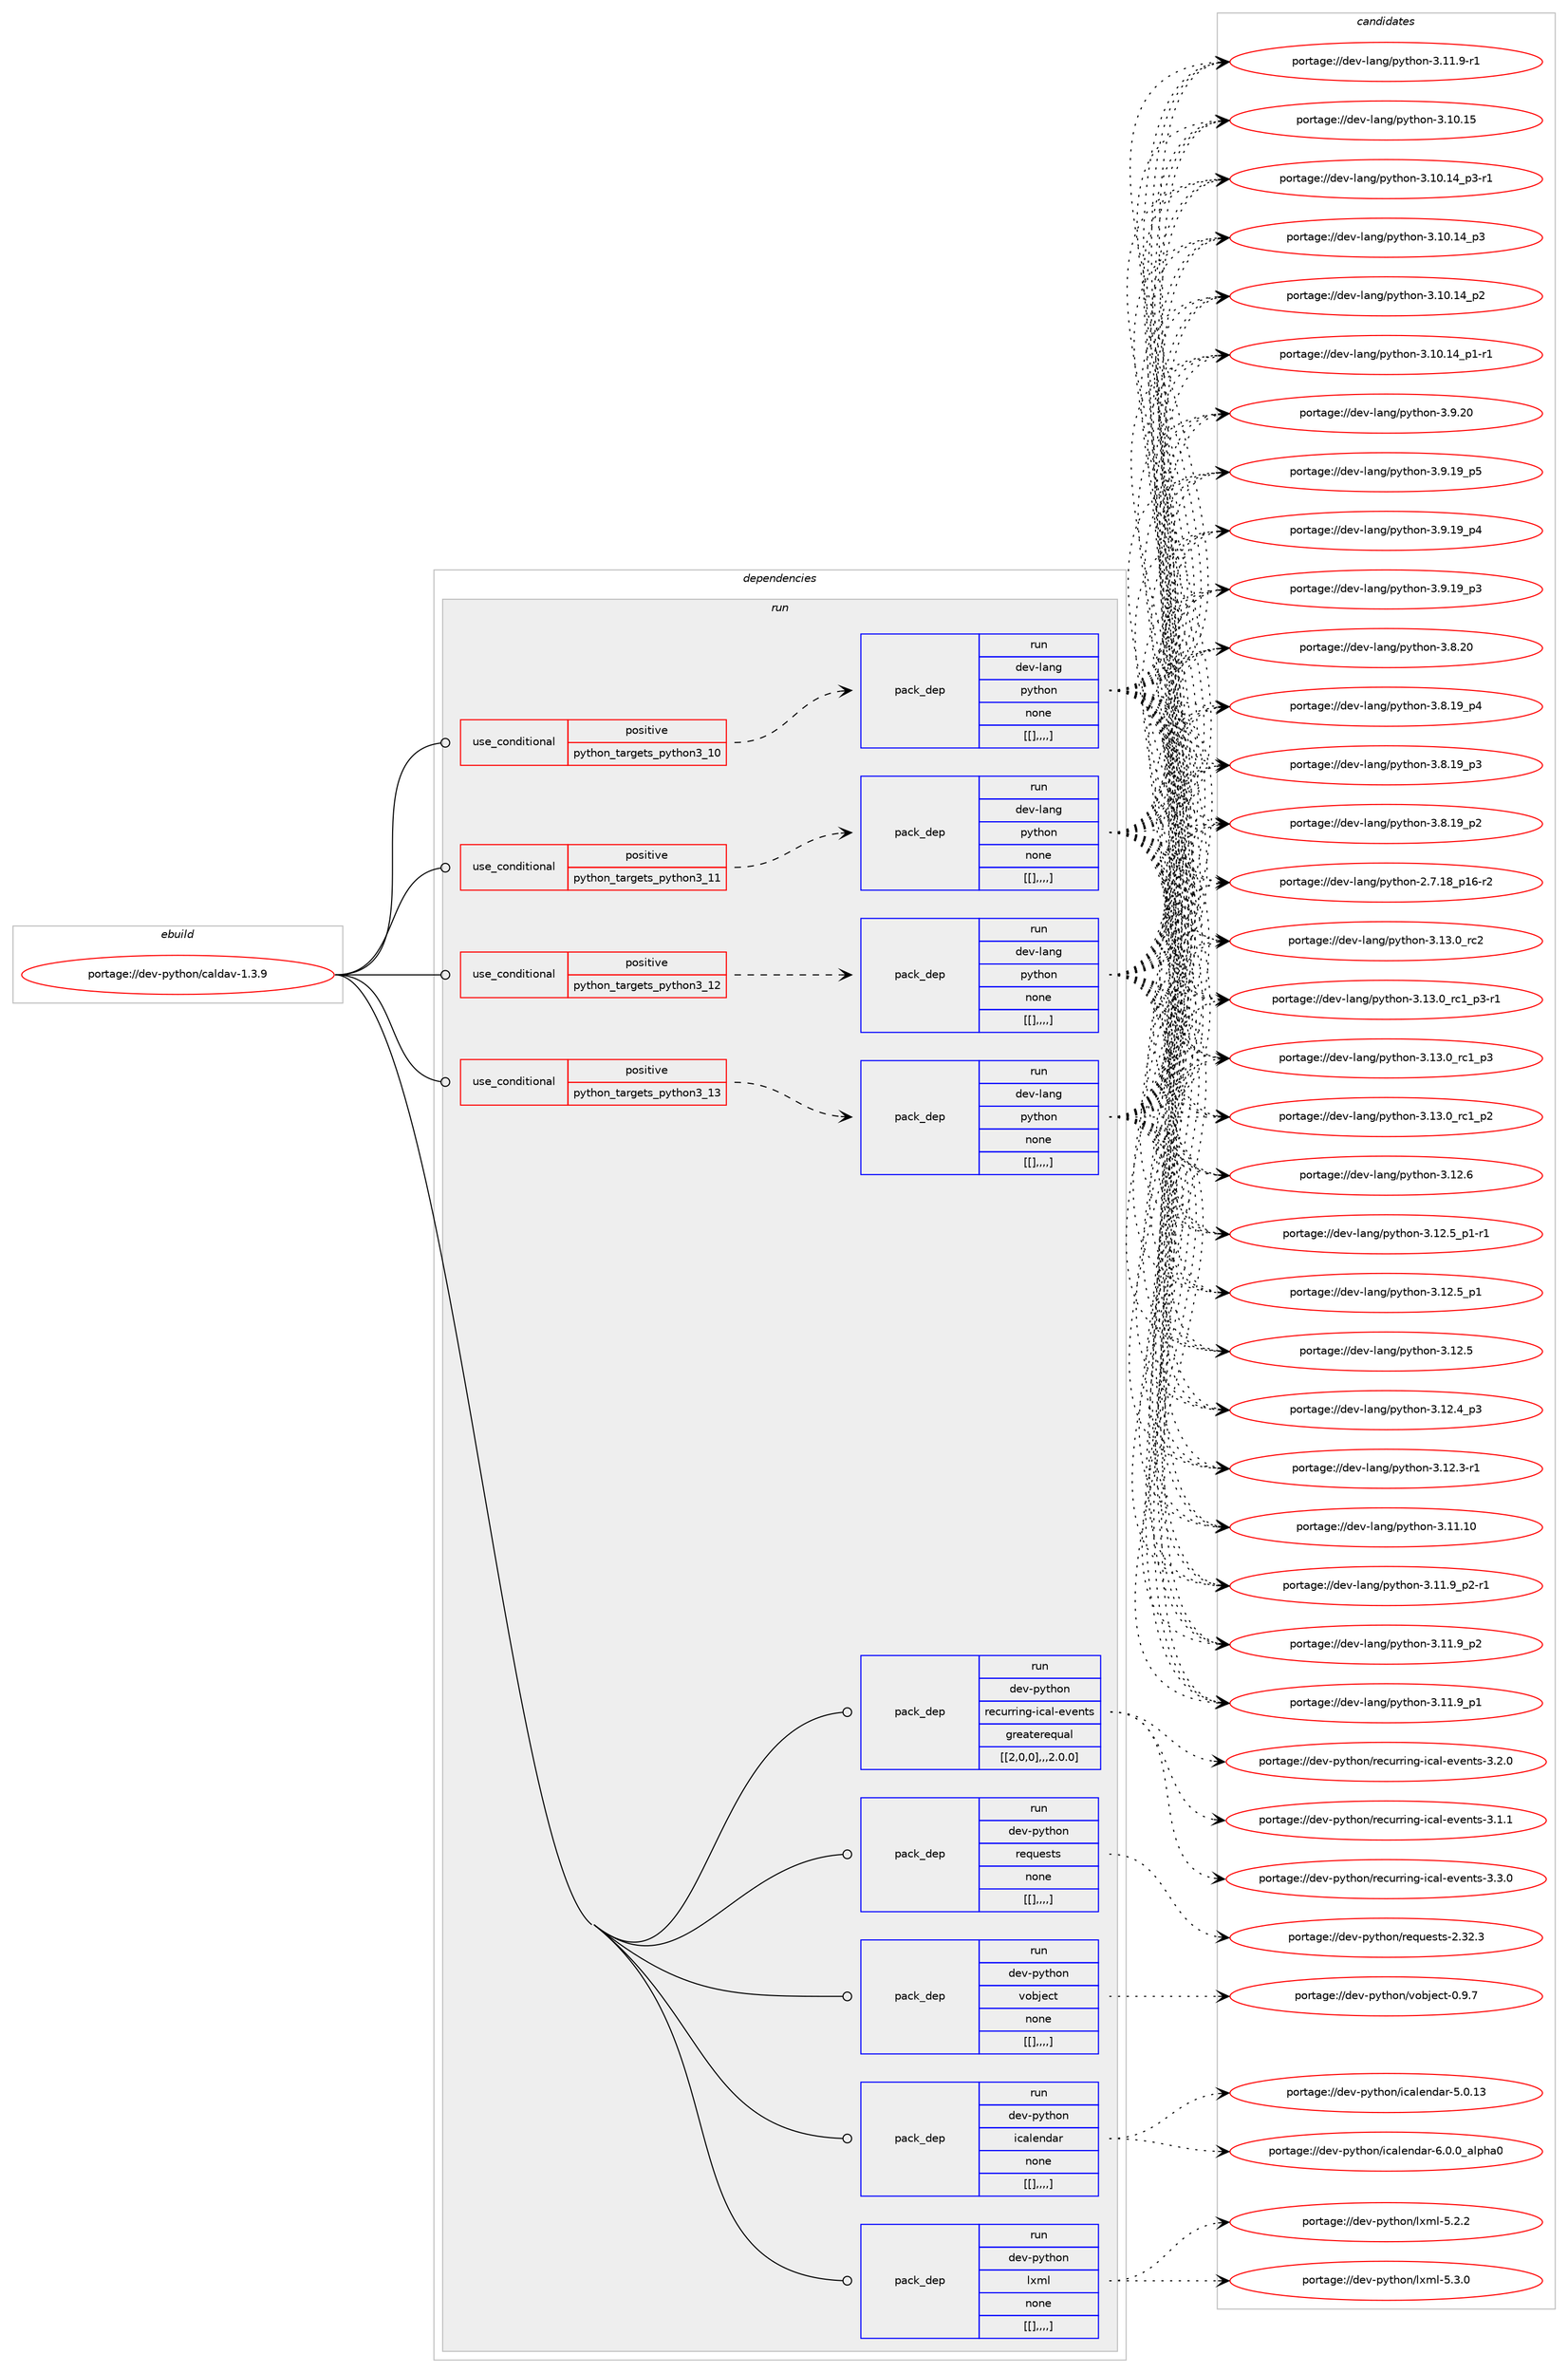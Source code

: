 digraph prolog {

# *************
# Graph options
# *************

newrank=true;
concentrate=true;
compound=true;
graph [rankdir=LR,fontname=Helvetica,fontsize=10,ranksep=1.5];#, ranksep=2.5, nodesep=0.2];
edge  [arrowhead=vee];
node  [fontname=Helvetica,fontsize=10];

# **********
# The ebuild
# **********

subgraph cluster_leftcol {
color=gray;
label=<<i>ebuild</i>>;
id [label="portage://dev-python/caldav-1.3.9", color=red, width=4, href="../dev-python/caldav-1.3.9.svg"];
}

# ****************
# The dependencies
# ****************

subgraph cluster_midcol {
color=gray;
label=<<i>dependencies</i>>;
subgraph cluster_compile {
fillcolor="#eeeeee";
style=filled;
label=<<i>compile</i>>;
}
subgraph cluster_compileandrun {
fillcolor="#eeeeee";
style=filled;
label=<<i>compile and run</i>>;
}
subgraph cluster_run {
fillcolor="#eeeeee";
style=filled;
label=<<i>run</i>>;
subgraph cond32102 {
dependency144254 [label=<<TABLE BORDER="0" CELLBORDER="1" CELLSPACING="0" CELLPADDING="4"><TR><TD ROWSPAN="3" CELLPADDING="10">use_conditional</TD></TR><TR><TD>positive</TD></TR><TR><TD>python_targets_python3_10</TD></TR></TABLE>>, shape=none, color=red];
subgraph pack110936 {
dependency144255 [label=<<TABLE BORDER="0" CELLBORDER="1" CELLSPACING="0" CELLPADDING="4" WIDTH="220"><TR><TD ROWSPAN="6" CELLPADDING="30">pack_dep</TD></TR><TR><TD WIDTH="110">run</TD></TR><TR><TD>dev-lang</TD></TR><TR><TD>python</TD></TR><TR><TD>none</TD></TR><TR><TD>[[],,,,]</TD></TR></TABLE>>, shape=none, color=blue];
}
dependency144254:e -> dependency144255:w [weight=20,style="dashed",arrowhead="vee"];
}
id:e -> dependency144254:w [weight=20,style="solid",arrowhead="odot"];
subgraph cond32103 {
dependency144256 [label=<<TABLE BORDER="0" CELLBORDER="1" CELLSPACING="0" CELLPADDING="4"><TR><TD ROWSPAN="3" CELLPADDING="10">use_conditional</TD></TR><TR><TD>positive</TD></TR><TR><TD>python_targets_python3_11</TD></TR></TABLE>>, shape=none, color=red];
subgraph pack110937 {
dependency144257 [label=<<TABLE BORDER="0" CELLBORDER="1" CELLSPACING="0" CELLPADDING="4" WIDTH="220"><TR><TD ROWSPAN="6" CELLPADDING="30">pack_dep</TD></TR><TR><TD WIDTH="110">run</TD></TR><TR><TD>dev-lang</TD></TR><TR><TD>python</TD></TR><TR><TD>none</TD></TR><TR><TD>[[],,,,]</TD></TR></TABLE>>, shape=none, color=blue];
}
dependency144256:e -> dependency144257:w [weight=20,style="dashed",arrowhead="vee"];
}
id:e -> dependency144256:w [weight=20,style="solid",arrowhead="odot"];
subgraph cond32104 {
dependency144258 [label=<<TABLE BORDER="0" CELLBORDER="1" CELLSPACING="0" CELLPADDING="4"><TR><TD ROWSPAN="3" CELLPADDING="10">use_conditional</TD></TR><TR><TD>positive</TD></TR><TR><TD>python_targets_python3_12</TD></TR></TABLE>>, shape=none, color=red];
subgraph pack110938 {
dependency144259 [label=<<TABLE BORDER="0" CELLBORDER="1" CELLSPACING="0" CELLPADDING="4" WIDTH="220"><TR><TD ROWSPAN="6" CELLPADDING="30">pack_dep</TD></TR><TR><TD WIDTH="110">run</TD></TR><TR><TD>dev-lang</TD></TR><TR><TD>python</TD></TR><TR><TD>none</TD></TR><TR><TD>[[],,,,]</TD></TR></TABLE>>, shape=none, color=blue];
}
dependency144258:e -> dependency144259:w [weight=20,style="dashed",arrowhead="vee"];
}
id:e -> dependency144258:w [weight=20,style="solid",arrowhead="odot"];
subgraph cond32105 {
dependency144260 [label=<<TABLE BORDER="0" CELLBORDER="1" CELLSPACING="0" CELLPADDING="4"><TR><TD ROWSPAN="3" CELLPADDING="10">use_conditional</TD></TR><TR><TD>positive</TD></TR><TR><TD>python_targets_python3_13</TD></TR></TABLE>>, shape=none, color=red];
subgraph pack110939 {
dependency144261 [label=<<TABLE BORDER="0" CELLBORDER="1" CELLSPACING="0" CELLPADDING="4" WIDTH="220"><TR><TD ROWSPAN="6" CELLPADDING="30">pack_dep</TD></TR><TR><TD WIDTH="110">run</TD></TR><TR><TD>dev-lang</TD></TR><TR><TD>python</TD></TR><TR><TD>none</TD></TR><TR><TD>[[],,,,]</TD></TR></TABLE>>, shape=none, color=blue];
}
dependency144260:e -> dependency144261:w [weight=20,style="dashed",arrowhead="vee"];
}
id:e -> dependency144260:w [weight=20,style="solid",arrowhead="odot"];
subgraph pack110940 {
dependency144262 [label=<<TABLE BORDER="0" CELLBORDER="1" CELLSPACING="0" CELLPADDING="4" WIDTH="220"><TR><TD ROWSPAN="6" CELLPADDING="30">pack_dep</TD></TR><TR><TD WIDTH="110">run</TD></TR><TR><TD>dev-python</TD></TR><TR><TD>icalendar</TD></TR><TR><TD>none</TD></TR><TR><TD>[[],,,,]</TD></TR></TABLE>>, shape=none, color=blue];
}
id:e -> dependency144262:w [weight=20,style="solid",arrowhead="odot"];
subgraph pack110941 {
dependency144263 [label=<<TABLE BORDER="0" CELLBORDER="1" CELLSPACING="0" CELLPADDING="4" WIDTH="220"><TR><TD ROWSPAN="6" CELLPADDING="30">pack_dep</TD></TR><TR><TD WIDTH="110">run</TD></TR><TR><TD>dev-python</TD></TR><TR><TD>lxml</TD></TR><TR><TD>none</TD></TR><TR><TD>[[],,,,]</TD></TR></TABLE>>, shape=none, color=blue];
}
id:e -> dependency144263:w [weight=20,style="solid",arrowhead="odot"];
subgraph pack110942 {
dependency144264 [label=<<TABLE BORDER="0" CELLBORDER="1" CELLSPACING="0" CELLPADDING="4" WIDTH="220"><TR><TD ROWSPAN="6" CELLPADDING="30">pack_dep</TD></TR><TR><TD WIDTH="110">run</TD></TR><TR><TD>dev-python</TD></TR><TR><TD>recurring-ical-events</TD></TR><TR><TD>greaterequal</TD></TR><TR><TD>[[2,0,0],,,2.0.0]</TD></TR></TABLE>>, shape=none, color=blue];
}
id:e -> dependency144264:w [weight=20,style="solid",arrowhead="odot"];
subgraph pack110943 {
dependency144265 [label=<<TABLE BORDER="0" CELLBORDER="1" CELLSPACING="0" CELLPADDING="4" WIDTH="220"><TR><TD ROWSPAN="6" CELLPADDING="30">pack_dep</TD></TR><TR><TD WIDTH="110">run</TD></TR><TR><TD>dev-python</TD></TR><TR><TD>requests</TD></TR><TR><TD>none</TD></TR><TR><TD>[[],,,,]</TD></TR></TABLE>>, shape=none, color=blue];
}
id:e -> dependency144265:w [weight=20,style="solid",arrowhead="odot"];
subgraph pack110944 {
dependency144266 [label=<<TABLE BORDER="0" CELLBORDER="1" CELLSPACING="0" CELLPADDING="4" WIDTH="220"><TR><TD ROWSPAN="6" CELLPADDING="30">pack_dep</TD></TR><TR><TD WIDTH="110">run</TD></TR><TR><TD>dev-python</TD></TR><TR><TD>vobject</TD></TR><TR><TD>none</TD></TR><TR><TD>[[],,,,]</TD></TR></TABLE>>, shape=none, color=blue];
}
id:e -> dependency144266:w [weight=20,style="solid",arrowhead="odot"];
}
}

# **************
# The candidates
# **************

subgraph cluster_choices {
rank=same;
color=gray;
label=<<i>candidates</i>>;

subgraph choice110936 {
color=black;
nodesep=1;
choice10010111845108971101034711212111610411111045514649514648951149950 [label="portage://dev-lang/python-3.13.0_rc2", color=red, width=4,href="../dev-lang/python-3.13.0_rc2.svg"];
choice1001011184510897110103471121211161041111104551464951464895114994995112514511449 [label="portage://dev-lang/python-3.13.0_rc1_p3-r1", color=red, width=4,href="../dev-lang/python-3.13.0_rc1_p3-r1.svg"];
choice100101118451089711010347112121116104111110455146495146489511499499511251 [label="portage://dev-lang/python-3.13.0_rc1_p3", color=red, width=4,href="../dev-lang/python-3.13.0_rc1_p3.svg"];
choice100101118451089711010347112121116104111110455146495146489511499499511250 [label="portage://dev-lang/python-3.13.0_rc1_p2", color=red, width=4,href="../dev-lang/python-3.13.0_rc1_p2.svg"];
choice10010111845108971101034711212111610411111045514649504654 [label="portage://dev-lang/python-3.12.6", color=red, width=4,href="../dev-lang/python-3.12.6.svg"];
choice1001011184510897110103471121211161041111104551464950465395112494511449 [label="portage://dev-lang/python-3.12.5_p1-r1", color=red, width=4,href="../dev-lang/python-3.12.5_p1-r1.svg"];
choice100101118451089711010347112121116104111110455146495046539511249 [label="portage://dev-lang/python-3.12.5_p1", color=red, width=4,href="../dev-lang/python-3.12.5_p1.svg"];
choice10010111845108971101034711212111610411111045514649504653 [label="portage://dev-lang/python-3.12.5", color=red, width=4,href="../dev-lang/python-3.12.5.svg"];
choice100101118451089711010347112121116104111110455146495046529511251 [label="portage://dev-lang/python-3.12.4_p3", color=red, width=4,href="../dev-lang/python-3.12.4_p3.svg"];
choice100101118451089711010347112121116104111110455146495046514511449 [label="portage://dev-lang/python-3.12.3-r1", color=red, width=4,href="../dev-lang/python-3.12.3-r1.svg"];
choice1001011184510897110103471121211161041111104551464949464948 [label="portage://dev-lang/python-3.11.10", color=red, width=4,href="../dev-lang/python-3.11.10.svg"];
choice1001011184510897110103471121211161041111104551464949465795112504511449 [label="portage://dev-lang/python-3.11.9_p2-r1", color=red, width=4,href="../dev-lang/python-3.11.9_p2-r1.svg"];
choice100101118451089711010347112121116104111110455146494946579511250 [label="portage://dev-lang/python-3.11.9_p2", color=red, width=4,href="../dev-lang/python-3.11.9_p2.svg"];
choice100101118451089711010347112121116104111110455146494946579511249 [label="portage://dev-lang/python-3.11.9_p1", color=red, width=4,href="../dev-lang/python-3.11.9_p1.svg"];
choice100101118451089711010347112121116104111110455146494946574511449 [label="portage://dev-lang/python-3.11.9-r1", color=red, width=4,href="../dev-lang/python-3.11.9-r1.svg"];
choice1001011184510897110103471121211161041111104551464948464953 [label="portage://dev-lang/python-3.10.15", color=red, width=4,href="../dev-lang/python-3.10.15.svg"];
choice100101118451089711010347112121116104111110455146494846495295112514511449 [label="portage://dev-lang/python-3.10.14_p3-r1", color=red, width=4,href="../dev-lang/python-3.10.14_p3-r1.svg"];
choice10010111845108971101034711212111610411111045514649484649529511251 [label="portage://dev-lang/python-3.10.14_p3", color=red, width=4,href="../dev-lang/python-3.10.14_p3.svg"];
choice10010111845108971101034711212111610411111045514649484649529511250 [label="portage://dev-lang/python-3.10.14_p2", color=red, width=4,href="../dev-lang/python-3.10.14_p2.svg"];
choice100101118451089711010347112121116104111110455146494846495295112494511449 [label="portage://dev-lang/python-3.10.14_p1-r1", color=red, width=4,href="../dev-lang/python-3.10.14_p1-r1.svg"];
choice10010111845108971101034711212111610411111045514657465048 [label="portage://dev-lang/python-3.9.20", color=red, width=4,href="../dev-lang/python-3.9.20.svg"];
choice100101118451089711010347112121116104111110455146574649579511253 [label="portage://dev-lang/python-3.9.19_p5", color=red, width=4,href="../dev-lang/python-3.9.19_p5.svg"];
choice100101118451089711010347112121116104111110455146574649579511252 [label="portage://dev-lang/python-3.9.19_p4", color=red, width=4,href="../dev-lang/python-3.9.19_p4.svg"];
choice100101118451089711010347112121116104111110455146574649579511251 [label="portage://dev-lang/python-3.9.19_p3", color=red, width=4,href="../dev-lang/python-3.9.19_p3.svg"];
choice10010111845108971101034711212111610411111045514656465048 [label="portage://dev-lang/python-3.8.20", color=red, width=4,href="../dev-lang/python-3.8.20.svg"];
choice100101118451089711010347112121116104111110455146564649579511252 [label="portage://dev-lang/python-3.8.19_p4", color=red, width=4,href="../dev-lang/python-3.8.19_p4.svg"];
choice100101118451089711010347112121116104111110455146564649579511251 [label="portage://dev-lang/python-3.8.19_p3", color=red, width=4,href="../dev-lang/python-3.8.19_p3.svg"];
choice100101118451089711010347112121116104111110455146564649579511250 [label="portage://dev-lang/python-3.8.19_p2", color=red, width=4,href="../dev-lang/python-3.8.19_p2.svg"];
choice100101118451089711010347112121116104111110455046554649569511249544511450 [label="portage://dev-lang/python-2.7.18_p16-r2", color=red, width=4,href="../dev-lang/python-2.7.18_p16-r2.svg"];
dependency144255:e -> choice10010111845108971101034711212111610411111045514649514648951149950:w [style=dotted,weight="100"];
dependency144255:e -> choice1001011184510897110103471121211161041111104551464951464895114994995112514511449:w [style=dotted,weight="100"];
dependency144255:e -> choice100101118451089711010347112121116104111110455146495146489511499499511251:w [style=dotted,weight="100"];
dependency144255:e -> choice100101118451089711010347112121116104111110455146495146489511499499511250:w [style=dotted,weight="100"];
dependency144255:e -> choice10010111845108971101034711212111610411111045514649504654:w [style=dotted,weight="100"];
dependency144255:e -> choice1001011184510897110103471121211161041111104551464950465395112494511449:w [style=dotted,weight="100"];
dependency144255:e -> choice100101118451089711010347112121116104111110455146495046539511249:w [style=dotted,weight="100"];
dependency144255:e -> choice10010111845108971101034711212111610411111045514649504653:w [style=dotted,weight="100"];
dependency144255:e -> choice100101118451089711010347112121116104111110455146495046529511251:w [style=dotted,weight="100"];
dependency144255:e -> choice100101118451089711010347112121116104111110455146495046514511449:w [style=dotted,weight="100"];
dependency144255:e -> choice1001011184510897110103471121211161041111104551464949464948:w [style=dotted,weight="100"];
dependency144255:e -> choice1001011184510897110103471121211161041111104551464949465795112504511449:w [style=dotted,weight="100"];
dependency144255:e -> choice100101118451089711010347112121116104111110455146494946579511250:w [style=dotted,weight="100"];
dependency144255:e -> choice100101118451089711010347112121116104111110455146494946579511249:w [style=dotted,weight="100"];
dependency144255:e -> choice100101118451089711010347112121116104111110455146494946574511449:w [style=dotted,weight="100"];
dependency144255:e -> choice1001011184510897110103471121211161041111104551464948464953:w [style=dotted,weight="100"];
dependency144255:e -> choice100101118451089711010347112121116104111110455146494846495295112514511449:w [style=dotted,weight="100"];
dependency144255:e -> choice10010111845108971101034711212111610411111045514649484649529511251:w [style=dotted,weight="100"];
dependency144255:e -> choice10010111845108971101034711212111610411111045514649484649529511250:w [style=dotted,weight="100"];
dependency144255:e -> choice100101118451089711010347112121116104111110455146494846495295112494511449:w [style=dotted,weight="100"];
dependency144255:e -> choice10010111845108971101034711212111610411111045514657465048:w [style=dotted,weight="100"];
dependency144255:e -> choice100101118451089711010347112121116104111110455146574649579511253:w [style=dotted,weight="100"];
dependency144255:e -> choice100101118451089711010347112121116104111110455146574649579511252:w [style=dotted,weight="100"];
dependency144255:e -> choice100101118451089711010347112121116104111110455146574649579511251:w [style=dotted,weight="100"];
dependency144255:e -> choice10010111845108971101034711212111610411111045514656465048:w [style=dotted,weight="100"];
dependency144255:e -> choice100101118451089711010347112121116104111110455146564649579511252:w [style=dotted,weight="100"];
dependency144255:e -> choice100101118451089711010347112121116104111110455146564649579511251:w [style=dotted,weight="100"];
dependency144255:e -> choice100101118451089711010347112121116104111110455146564649579511250:w [style=dotted,weight="100"];
dependency144255:e -> choice100101118451089711010347112121116104111110455046554649569511249544511450:w [style=dotted,weight="100"];
}
subgraph choice110937 {
color=black;
nodesep=1;
choice10010111845108971101034711212111610411111045514649514648951149950 [label="portage://dev-lang/python-3.13.0_rc2", color=red, width=4,href="../dev-lang/python-3.13.0_rc2.svg"];
choice1001011184510897110103471121211161041111104551464951464895114994995112514511449 [label="portage://dev-lang/python-3.13.0_rc1_p3-r1", color=red, width=4,href="../dev-lang/python-3.13.0_rc1_p3-r1.svg"];
choice100101118451089711010347112121116104111110455146495146489511499499511251 [label="portage://dev-lang/python-3.13.0_rc1_p3", color=red, width=4,href="../dev-lang/python-3.13.0_rc1_p3.svg"];
choice100101118451089711010347112121116104111110455146495146489511499499511250 [label="portage://dev-lang/python-3.13.0_rc1_p2", color=red, width=4,href="../dev-lang/python-3.13.0_rc1_p2.svg"];
choice10010111845108971101034711212111610411111045514649504654 [label="portage://dev-lang/python-3.12.6", color=red, width=4,href="../dev-lang/python-3.12.6.svg"];
choice1001011184510897110103471121211161041111104551464950465395112494511449 [label="portage://dev-lang/python-3.12.5_p1-r1", color=red, width=4,href="../dev-lang/python-3.12.5_p1-r1.svg"];
choice100101118451089711010347112121116104111110455146495046539511249 [label="portage://dev-lang/python-3.12.5_p1", color=red, width=4,href="../dev-lang/python-3.12.5_p1.svg"];
choice10010111845108971101034711212111610411111045514649504653 [label="portage://dev-lang/python-3.12.5", color=red, width=4,href="../dev-lang/python-3.12.5.svg"];
choice100101118451089711010347112121116104111110455146495046529511251 [label="portage://dev-lang/python-3.12.4_p3", color=red, width=4,href="../dev-lang/python-3.12.4_p3.svg"];
choice100101118451089711010347112121116104111110455146495046514511449 [label="portage://dev-lang/python-3.12.3-r1", color=red, width=4,href="../dev-lang/python-3.12.3-r1.svg"];
choice1001011184510897110103471121211161041111104551464949464948 [label="portage://dev-lang/python-3.11.10", color=red, width=4,href="../dev-lang/python-3.11.10.svg"];
choice1001011184510897110103471121211161041111104551464949465795112504511449 [label="portage://dev-lang/python-3.11.9_p2-r1", color=red, width=4,href="../dev-lang/python-3.11.9_p2-r1.svg"];
choice100101118451089711010347112121116104111110455146494946579511250 [label="portage://dev-lang/python-3.11.9_p2", color=red, width=4,href="../dev-lang/python-3.11.9_p2.svg"];
choice100101118451089711010347112121116104111110455146494946579511249 [label="portage://dev-lang/python-3.11.9_p1", color=red, width=4,href="../dev-lang/python-3.11.9_p1.svg"];
choice100101118451089711010347112121116104111110455146494946574511449 [label="portage://dev-lang/python-3.11.9-r1", color=red, width=4,href="../dev-lang/python-3.11.9-r1.svg"];
choice1001011184510897110103471121211161041111104551464948464953 [label="portage://dev-lang/python-3.10.15", color=red, width=4,href="../dev-lang/python-3.10.15.svg"];
choice100101118451089711010347112121116104111110455146494846495295112514511449 [label="portage://dev-lang/python-3.10.14_p3-r1", color=red, width=4,href="../dev-lang/python-3.10.14_p3-r1.svg"];
choice10010111845108971101034711212111610411111045514649484649529511251 [label="portage://dev-lang/python-3.10.14_p3", color=red, width=4,href="../dev-lang/python-3.10.14_p3.svg"];
choice10010111845108971101034711212111610411111045514649484649529511250 [label="portage://dev-lang/python-3.10.14_p2", color=red, width=4,href="../dev-lang/python-3.10.14_p2.svg"];
choice100101118451089711010347112121116104111110455146494846495295112494511449 [label="portage://dev-lang/python-3.10.14_p1-r1", color=red, width=4,href="../dev-lang/python-3.10.14_p1-r1.svg"];
choice10010111845108971101034711212111610411111045514657465048 [label="portage://dev-lang/python-3.9.20", color=red, width=4,href="../dev-lang/python-3.9.20.svg"];
choice100101118451089711010347112121116104111110455146574649579511253 [label="portage://dev-lang/python-3.9.19_p5", color=red, width=4,href="../dev-lang/python-3.9.19_p5.svg"];
choice100101118451089711010347112121116104111110455146574649579511252 [label="portage://dev-lang/python-3.9.19_p4", color=red, width=4,href="../dev-lang/python-3.9.19_p4.svg"];
choice100101118451089711010347112121116104111110455146574649579511251 [label="portage://dev-lang/python-3.9.19_p3", color=red, width=4,href="../dev-lang/python-3.9.19_p3.svg"];
choice10010111845108971101034711212111610411111045514656465048 [label="portage://dev-lang/python-3.8.20", color=red, width=4,href="../dev-lang/python-3.8.20.svg"];
choice100101118451089711010347112121116104111110455146564649579511252 [label="portage://dev-lang/python-3.8.19_p4", color=red, width=4,href="../dev-lang/python-3.8.19_p4.svg"];
choice100101118451089711010347112121116104111110455146564649579511251 [label="portage://dev-lang/python-3.8.19_p3", color=red, width=4,href="../dev-lang/python-3.8.19_p3.svg"];
choice100101118451089711010347112121116104111110455146564649579511250 [label="portage://dev-lang/python-3.8.19_p2", color=red, width=4,href="../dev-lang/python-3.8.19_p2.svg"];
choice100101118451089711010347112121116104111110455046554649569511249544511450 [label="portage://dev-lang/python-2.7.18_p16-r2", color=red, width=4,href="../dev-lang/python-2.7.18_p16-r2.svg"];
dependency144257:e -> choice10010111845108971101034711212111610411111045514649514648951149950:w [style=dotted,weight="100"];
dependency144257:e -> choice1001011184510897110103471121211161041111104551464951464895114994995112514511449:w [style=dotted,weight="100"];
dependency144257:e -> choice100101118451089711010347112121116104111110455146495146489511499499511251:w [style=dotted,weight="100"];
dependency144257:e -> choice100101118451089711010347112121116104111110455146495146489511499499511250:w [style=dotted,weight="100"];
dependency144257:e -> choice10010111845108971101034711212111610411111045514649504654:w [style=dotted,weight="100"];
dependency144257:e -> choice1001011184510897110103471121211161041111104551464950465395112494511449:w [style=dotted,weight="100"];
dependency144257:e -> choice100101118451089711010347112121116104111110455146495046539511249:w [style=dotted,weight="100"];
dependency144257:e -> choice10010111845108971101034711212111610411111045514649504653:w [style=dotted,weight="100"];
dependency144257:e -> choice100101118451089711010347112121116104111110455146495046529511251:w [style=dotted,weight="100"];
dependency144257:e -> choice100101118451089711010347112121116104111110455146495046514511449:w [style=dotted,weight="100"];
dependency144257:e -> choice1001011184510897110103471121211161041111104551464949464948:w [style=dotted,weight="100"];
dependency144257:e -> choice1001011184510897110103471121211161041111104551464949465795112504511449:w [style=dotted,weight="100"];
dependency144257:e -> choice100101118451089711010347112121116104111110455146494946579511250:w [style=dotted,weight="100"];
dependency144257:e -> choice100101118451089711010347112121116104111110455146494946579511249:w [style=dotted,weight="100"];
dependency144257:e -> choice100101118451089711010347112121116104111110455146494946574511449:w [style=dotted,weight="100"];
dependency144257:e -> choice1001011184510897110103471121211161041111104551464948464953:w [style=dotted,weight="100"];
dependency144257:e -> choice100101118451089711010347112121116104111110455146494846495295112514511449:w [style=dotted,weight="100"];
dependency144257:e -> choice10010111845108971101034711212111610411111045514649484649529511251:w [style=dotted,weight="100"];
dependency144257:e -> choice10010111845108971101034711212111610411111045514649484649529511250:w [style=dotted,weight="100"];
dependency144257:e -> choice100101118451089711010347112121116104111110455146494846495295112494511449:w [style=dotted,weight="100"];
dependency144257:e -> choice10010111845108971101034711212111610411111045514657465048:w [style=dotted,weight="100"];
dependency144257:e -> choice100101118451089711010347112121116104111110455146574649579511253:w [style=dotted,weight="100"];
dependency144257:e -> choice100101118451089711010347112121116104111110455146574649579511252:w [style=dotted,weight="100"];
dependency144257:e -> choice100101118451089711010347112121116104111110455146574649579511251:w [style=dotted,weight="100"];
dependency144257:e -> choice10010111845108971101034711212111610411111045514656465048:w [style=dotted,weight="100"];
dependency144257:e -> choice100101118451089711010347112121116104111110455146564649579511252:w [style=dotted,weight="100"];
dependency144257:e -> choice100101118451089711010347112121116104111110455146564649579511251:w [style=dotted,weight="100"];
dependency144257:e -> choice100101118451089711010347112121116104111110455146564649579511250:w [style=dotted,weight="100"];
dependency144257:e -> choice100101118451089711010347112121116104111110455046554649569511249544511450:w [style=dotted,weight="100"];
}
subgraph choice110938 {
color=black;
nodesep=1;
choice10010111845108971101034711212111610411111045514649514648951149950 [label="portage://dev-lang/python-3.13.0_rc2", color=red, width=4,href="../dev-lang/python-3.13.0_rc2.svg"];
choice1001011184510897110103471121211161041111104551464951464895114994995112514511449 [label="portage://dev-lang/python-3.13.0_rc1_p3-r1", color=red, width=4,href="../dev-lang/python-3.13.0_rc1_p3-r1.svg"];
choice100101118451089711010347112121116104111110455146495146489511499499511251 [label="portage://dev-lang/python-3.13.0_rc1_p3", color=red, width=4,href="../dev-lang/python-3.13.0_rc1_p3.svg"];
choice100101118451089711010347112121116104111110455146495146489511499499511250 [label="portage://dev-lang/python-3.13.0_rc1_p2", color=red, width=4,href="../dev-lang/python-3.13.0_rc1_p2.svg"];
choice10010111845108971101034711212111610411111045514649504654 [label="portage://dev-lang/python-3.12.6", color=red, width=4,href="../dev-lang/python-3.12.6.svg"];
choice1001011184510897110103471121211161041111104551464950465395112494511449 [label="portage://dev-lang/python-3.12.5_p1-r1", color=red, width=4,href="../dev-lang/python-3.12.5_p1-r1.svg"];
choice100101118451089711010347112121116104111110455146495046539511249 [label="portage://dev-lang/python-3.12.5_p1", color=red, width=4,href="../dev-lang/python-3.12.5_p1.svg"];
choice10010111845108971101034711212111610411111045514649504653 [label="portage://dev-lang/python-3.12.5", color=red, width=4,href="../dev-lang/python-3.12.5.svg"];
choice100101118451089711010347112121116104111110455146495046529511251 [label="portage://dev-lang/python-3.12.4_p3", color=red, width=4,href="../dev-lang/python-3.12.4_p3.svg"];
choice100101118451089711010347112121116104111110455146495046514511449 [label="portage://dev-lang/python-3.12.3-r1", color=red, width=4,href="../dev-lang/python-3.12.3-r1.svg"];
choice1001011184510897110103471121211161041111104551464949464948 [label="portage://dev-lang/python-3.11.10", color=red, width=4,href="../dev-lang/python-3.11.10.svg"];
choice1001011184510897110103471121211161041111104551464949465795112504511449 [label="portage://dev-lang/python-3.11.9_p2-r1", color=red, width=4,href="../dev-lang/python-3.11.9_p2-r1.svg"];
choice100101118451089711010347112121116104111110455146494946579511250 [label="portage://dev-lang/python-3.11.9_p2", color=red, width=4,href="../dev-lang/python-3.11.9_p2.svg"];
choice100101118451089711010347112121116104111110455146494946579511249 [label="portage://dev-lang/python-3.11.9_p1", color=red, width=4,href="../dev-lang/python-3.11.9_p1.svg"];
choice100101118451089711010347112121116104111110455146494946574511449 [label="portage://dev-lang/python-3.11.9-r1", color=red, width=4,href="../dev-lang/python-3.11.9-r1.svg"];
choice1001011184510897110103471121211161041111104551464948464953 [label="portage://dev-lang/python-3.10.15", color=red, width=4,href="../dev-lang/python-3.10.15.svg"];
choice100101118451089711010347112121116104111110455146494846495295112514511449 [label="portage://dev-lang/python-3.10.14_p3-r1", color=red, width=4,href="../dev-lang/python-3.10.14_p3-r1.svg"];
choice10010111845108971101034711212111610411111045514649484649529511251 [label="portage://dev-lang/python-3.10.14_p3", color=red, width=4,href="../dev-lang/python-3.10.14_p3.svg"];
choice10010111845108971101034711212111610411111045514649484649529511250 [label="portage://dev-lang/python-3.10.14_p2", color=red, width=4,href="../dev-lang/python-3.10.14_p2.svg"];
choice100101118451089711010347112121116104111110455146494846495295112494511449 [label="portage://dev-lang/python-3.10.14_p1-r1", color=red, width=4,href="../dev-lang/python-3.10.14_p1-r1.svg"];
choice10010111845108971101034711212111610411111045514657465048 [label="portage://dev-lang/python-3.9.20", color=red, width=4,href="../dev-lang/python-3.9.20.svg"];
choice100101118451089711010347112121116104111110455146574649579511253 [label="portage://dev-lang/python-3.9.19_p5", color=red, width=4,href="../dev-lang/python-3.9.19_p5.svg"];
choice100101118451089711010347112121116104111110455146574649579511252 [label="portage://dev-lang/python-3.9.19_p4", color=red, width=4,href="../dev-lang/python-3.9.19_p4.svg"];
choice100101118451089711010347112121116104111110455146574649579511251 [label="portage://dev-lang/python-3.9.19_p3", color=red, width=4,href="../dev-lang/python-3.9.19_p3.svg"];
choice10010111845108971101034711212111610411111045514656465048 [label="portage://dev-lang/python-3.8.20", color=red, width=4,href="../dev-lang/python-3.8.20.svg"];
choice100101118451089711010347112121116104111110455146564649579511252 [label="portage://dev-lang/python-3.8.19_p4", color=red, width=4,href="../dev-lang/python-3.8.19_p4.svg"];
choice100101118451089711010347112121116104111110455146564649579511251 [label="portage://dev-lang/python-3.8.19_p3", color=red, width=4,href="../dev-lang/python-3.8.19_p3.svg"];
choice100101118451089711010347112121116104111110455146564649579511250 [label="portage://dev-lang/python-3.8.19_p2", color=red, width=4,href="../dev-lang/python-3.8.19_p2.svg"];
choice100101118451089711010347112121116104111110455046554649569511249544511450 [label="portage://dev-lang/python-2.7.18_p16-r2", color=red, width=4,href="../dev-lang/python-2.7.18_p16-r2.svg"];
dependency144259:e -> choice10010111845108971101034711212111610411111045514649514648951149950:w [style=dotted,weight="100"];
dependency144259:e -> choice1001011184510897110103471121211161041111104551464951464895114994995112514511449:w [style=dotted,weight="100"];
dependency144259:e -> choice100101118451089711010347112121116104111110455146495146489511499499511251:w [style=dotted,weight="100"];
dependency144259:e -> choice100101118451089711010347112121116104111110455146495146489511499499511250:w [style=dotted,weight="100"];
dependency144259:e -> choice10010111845108971101034711212111610411111045514649504654:w [style=dotted,weight="100"];
dependency144259:e -> choice1001011184510897110103471121211161041111104551464950465395112494511449:w [style=dotted,weight="100"];
dependency144259:e -> choice100101118451089711010347112121116104111110455146495046539511249:w [style=dotted,weight="100"];
dependency144259:e -> choice10010111845108971101034711212111610411111045514649504653:w [style=dotted,weight="100"];
dependency144259:e -> choice100101118451089711010347112121116104111110455146495046529511251:w [style=dotted,weight="100"];
dependency144259:e -> choice100101118451089711010347112121116104111110455146495046514511449:w [style=dotted,weight="100"];
dependency144259:e -> choice1001011184510897110103471121211161041111104551464949464948:w [style=dotted,weight="100"];
dependency144259:e -> choice1001011184510897110103471121211161041111104551464949465795112504511449:w [style=dotted,weight="100"];
dependency144259:e -> choice100101118451089711010347112121116104111110455146494946579511250:w [style=dotted,weight="100"];
dependency144259:e -> choice100101118451089711010347112121116104111110455146494946579511249:w [style=dotted,weight="100"];
dependency144259:e -> choice100101118451089711010347112121116104111110455146494946574511449:w [style=dotted,weight="100"];
dependency144259:e -> choice1001011184510897110103471121211161041111104551464948464953:w [style=dotted,weight="100"];
dependency144259:e -> choice100101118451089711010347112121116104111110455146494846495295112514511449:w [style=dotted,weight="100"];
dependency144259:e -> choice10010111845108971101034711212111610411111045514649484649529511251:w [style=dotted,weight="100"];
dependency144259:e -> choice10010111845108971101034711212111610411111045514649484649529511250:w [style=dotted,weight="100"];
dependency144259:e -> choice100101118451089711010347112121116104111110455146494846495295112494511449:w [style=dotted,weight="100"];
dependency144259:e -> choice10010111845108971101034711212111610411111045514657465048:w [style=dotted,weight="100"];
dependency144259:e -> choice100101118451089711010347112121116104111110455146574649579511253:w [style=dotted,weight="100"];
dependency144259:e -> choice100101118451089711010347112121116104111110455146574649579511252:w [style=dotted,weight="100"];
dependency144259:e -> choice100101118451089711010347112121116104111110455146574649579511251:w [style=dotted,weight="100"];
dependency144259:e -> choice10010111845108971101034711212111610411111045514656465048:w [style=dotted,weight="100"];
dependency144259:e -> choice100101118451089711010347112121116104111110455146564649579511252:w [style=dotted,weight="100"];
dependency144259:e -> choice100101118451089711010347112121116104111110455146564649579511251:w [style=dotted,weight="100"];
dependency144259:e -> choice100101118451089711010347112121116104111110455146564649579511250:w [style=dotted,weight="100"];
dependency144259:e -> choice100101118451089711010347112121116104111110455046554649569511249544511450:w [style=dotted,weight="100"];
}
subgraph choice110939 {
color=black;
nodesep=1;
choice10010111845108971101034711212111610411111045514649514648951149950 [label="portage://dev-lang/python-3.13.0_rc2", color=red, width=4,href="../dev-lang/python-3.13.0_rc2.svg"];
choice1001011184510897110103471121211161041111104551464951464895114994995112514511449 [label="portage://dev-lang/python-3.13.0_rc1_p3-r1", color=red, width=4,href="../dev-lang/python-3.13.0_rc1_p3-r1.svg"];
choice100101118451089711010347112121116104111110455146495146489511499499511251 [label="portage://dev-lang/python-3.13.0_rc1_p3", color=red, width=4,href="../dev-lang/python-3.13.0_rc1_p3.svg"];
choice100101118451089711010347112121116104111110455146495146489511499499511250 [label="portage://dev-lang/python-3.13.0_rc1_p2", color=red, width=4,href="../dev-lang/python-3.13.0_rc1_p2.svg"];
choice10010111845108971101034711212111610411111045514649504654 [label="portage://dev-lang/python-3.12.6", color=red, width=4,href="../dev-lang/python-3.12.6.svg"];
choice1001011184510897110103471121211161041111104551464950465395112494511449 [label="portage://dev-lang/python-3.12.5_p1-r1", color=red, width=4,href="../dev-lang/python-3.12.5_p1-r1.svg"];
choice100101118451089711010347112121116104111110455146495046539511249 [label="portage://dev-lang/python-3.12.5_p1", color=red, width=4,href="../dev-lang/python-3.12.5_p1.svg"];
choice10010111845108971101034711212111610411111045514649504653 [label="portage://dev-lang/python-3.12.5", color=red, width=4,href="../dev-lang/python-3.12.5.svg"];
choice100101118451089711010347112121116104111110455146495046529511251 [label="portage://dev-lang/python-3.12.4_p3", color=red, width=4,href="../dev-lang/python-3.12.4_p3.svg"];
choice100101118451089711010347112121116104111110455146495046514511449 [label="portage://dev-lang/python-3.12.3-r1", color=red, width=4,href="../dev-lang/python-3.12.3-r1.svg"];
choice1001011184510897110103471121211161041111104551464949464948 [label="portage://dev-lang/python-3.11.10", color=red, width=4,href="../dev-lang/python-3.11.10.svg"];
choice1001011184510897110103471121211161041111104551464949465795112504511449 [label="portage://dev-lang/python-3.11.9_p2-r1", color=red, width=4,href="../dev-lang/python-3.11.9_p2-r1.svg"];
choice100101118451089711010347112121116104111110455146494946579511250 [label="portage://dev-lang/python-3.11.9_p2", color=red, width=4,href="../dev-lang/python-3.11.9_p2.svg"];
choice100101118451089711010347112121116104111110455146494946579511249 [label="portage://dev-lang/python-3.11.9_p1", color=red, width=4,href="../dev-lang/python-3.11.9_p1.svg"];
choice100101118451089711010347112121116104111110455146494946574511449 [label="portage://dev-lang/python-3.11.9-r1", color=red, width=4,href="../dev-lang/python-3.11.9-r1.svg"];
choice1001011184510897110103471121211161041111104551464948464953 [label="portage://dev-lang/python-3.10.15", color=red, width=4,href="../dev-lang/python-3.10.15.svg"];
choice100101118451089711010347112121116104111110455146494846495295112514511449 [label="portage://dev-lang/python-3.10.14_p3-r1", color=red, width=4,href="../dev-lang/python-3.10.14_p3-r1.svg"];
choice10010111845108971101034711212111610411111045514649484649529511251 [label="portage://dev-lang/python-3.10.14_p3", color=red, width=4,href="../dev-lang/python-3.10.14_p3.svg"];
choice10010111845108971101034711212111610411111045514649484649529511250 [label="portage://dev-lang/python-3.10.14_p2", color=red, width=4,href="../dev-lang/python-3.10.14_p2.svg"];
choice100101118451089711010347112121116104111110455146494846495295112494511449 [label="portage://dev-lang/python-3.10.14_p1-r1", color=red, width=4,href="../dev-lang/python-3.10.14_p1-r1.svg"];
choice10010111845108971101034711212111610411111045514657465048 [label="portage://dev-lang/python-3.9.20", color=red, width=4,href="../dev-lang/python-3.9.20.svg"];
choice100101118451089711010347112121116104111110455146574649579511253 [label="portage://dev-lang/python-3.9.19_p5", color=red, width=4,href="../dev-lang/python-3.9.19_p5.svg"];
choice100101118451089711010347112121116104111110455146574649579511252 [label="portage://dev-lang/python-3.9.19_p4", color=red, width=4,href="../dev-lang/python-3.9.19_p4.svg"];
choice100101118451089711010347112121116104111110455146574649579511251 [label="portage://dev-lang/python-3.9.19_p3", color=red, width=4,href="../dev-lang/python-3.9.19_p3.svg"];
choice10010111845108971101034711212111610411111045514656465048 [label="portage://dev-lang/python-3.8.20", color=red, width=4,href="../dev-lang/python-3.8.20.svg"];
choice100101118451089711010347112121116104111110455146564649579511252 [label="portage://dev-lang/python-3.8.19_p4", color=red, width=4,href="../dev-lang/python-3.8.19_p4.svg"];
choice100101118451089711010347112121116104111110455146564649579511251 [label="portage://dev-lang/python-3.8.19_p3", color=red, width=4,href="../dev-lang/python-3.8.19_p3.svg"];
choice100101118451089711010347112121116104111110455146564649579511250 [label="portage://dev-lang/python-3.8.19_p2", color=red, width=4,href="../dev-lang/python-3.8.19_p2.svg"];
choice100101118451089711010347112121116104111110455046554649569511249544511450 [label="portage://dev-lang/python-2.7.18_p16-r2", color=red, width=4,href="../dev-lang/python-2.7.18_p16-r2.svg"];
dependency144261:e -> choice10010111845108971101034711212111610411111045514649514648951149950:w [style=dotted,weight="100"];
dependency144261:e -> choice1001011184510897110103471121211161041111104551464951464895114994995112514511449:w [style=dotted,weight="100"];
dependency144261:e -> choice100101118451089711010347112121116104111110455146495146489511499499511251:w [style=dotted,weight="100"];
dependency144261:e -> choice100101118451089711010347112121116104111110455146495146489511499499511250:w [style=dotted,weight="100"];
dependency144261:e -> choice10010111845108971101034711212111610411111045514649504654:w [style=dotted,weight="100"];
dependency144261:e -> choice1001011184510897110103471121211161041111104551464950465395112494511449:w [style=dotted,weight="100"];
dependency144261:e -> choice100101118451089711010347112121116104111110455146495046539511249:w [style=dotted,weight="100"];
dependency144261:e -> choice10010111845108971101034711212111610411111045514649504653:w [style=dotted,weight="100"];
dependency144261:e -> choice100101118451089711010347112121116104111110455146495046529511251:w [style=dotted,weight="100"];
dependency144261:e -> choice100101118451089711010347112121116104111110455146495046514511449:w [style=dotted,weight="100"];
dependency144261:e -> choice1001011184510897110103471121211161041111104551464949464948:w [style=dotted,weight="100"];
dependency144261:e -> choice1001011184510897110103471121211161041111104551464949465795112504511449:w [style=dotted,weight="100"];
dependency144261:e -> choice100101118451089711010347112121116104111110455146494946579511250:w [style=dotted,weight="100"];
dependency144261:e -> choice100101118451089711010347112121116104111110455146494946579511249:w [style=dotted,weight="100"];
dependency144261:e -> choice100101118451089711010347112121116104111110455146494946574511449:w [style=dotted,weight="100"];
dependency144261:e -> choice1001011184510897110103471121211161041111104551464948464953:w [style=dotted,weight="100"];
dependency144261:e -> choice100101118451089711010347112121116104111110455146494846495295112514511449:w [style=dotted,weight="100"];
dependency144261:e -> choice10010111845108971101034711212111610411111045514649484649529511251:w [style=dotted,weight="100"];
dependency144261:e -> choice10010111845108971101034711212111610411111045514649484649529511250:w [style=dotted,weight="100"];
dependency144261:e -> choice100101118451089711010347112121116104111110455146494846495295112494511449:w [style=dotted,weight="100"];
dependency144261:e -> choice10010111845108971101034711212111610411111045514657465048:w [style=dotted,weight="100"];
dependency144261:e -> choice100101118451089711010347112121116104111110455146574649579511253:w [style=dotted,weight="100"];
dependency144261:e -> choice100101118451089711010347112121116104111110455146574649579511252:w [style=dotted,weight="100"];
dependency144261:e -> choice100101118451089711010347112121116104111110455146574649579511251:w [style=dotted,weight="100"];
dependency144261:e -> choice10010111845108971101034711212111610411111045514656465048:w [style=dotted,weight="100"];
dependency144261:e -> choice100101118451089711010347112121116104111110455146564649579511252:w [style=dotted,weight="100"];
dependency144261:e -> choice100101118451089711010347112121116104111110455146564649579511251:w [style=dotted,weight="100"];
dependency144261:e -> choice100101118451089711010347112121116104111110455146564649579511250:w [style=dotted,weight="100"];
dependency144261:e -> choice100101118451089711010347112121116104111110455046554649569511249544511450:w [style=dotted,weight="100"];
}
subgraph choice110940 {
color=black;
nodesep=1;
choice100101118451121211161041111104710599971081011101009711445544648464895971081121049748 [label="portage://dev-python/icalendar-6.0.0_alpha0", color=red, width=4,href="../dev-python/icalendar-6.0.0_alpha0.svg"];
choice100101118451121211161041111104710599971081011101009711445534648464951 [label="portage://dev-python/icalendar-5.0.13", color=red, width=4,href="../dev-python/icalendar-5.0.13.svg"];
dependency144262:e -> choice100101118451121211161041111104710599971081011101009711445544648464895971081121049748:w [style=dotted,weight="100"];
dependency144262:e -> choice100101118451121211161041111104710599971081011101009711445534648464951:w [style=dotted,weight="100"];
}
subgraph choice110941 {
color=black;
nodesep=1;
choice1001011184511212111610411111047108120109108455346514648 [label="portage://dev-python/lxml-5.3.0", color=red, width=4,href="../dev-python/lxml-5.3.0.svg"];
choice1001011184511212111610411111047108120109108455346504650 [label="portage://dev-python/lxml-5.2.2", color=red, width=4,href="../dev-python/lxml-5.2.2.svg"];
dependency144263:e -> choice1001011184511212111610411111047108120109108455346514648:w [style=dotted,weight="100"];
dependency144263:e -> choice1001011184511212111610411111047108120109108455346504650:w [style=dotted,weight="100"];
}
subgraph choice110942 {
color=black;
nodesep=1;
choice10010111845112121116104111110471141019911711411410511010345105999710845101118101110116115455146514648 [label="portage://dev-python/recurring-ical-events-3.3.0", color=red, width=4,href="../dev-python/recurring-ical-events-3.3.0.svg"];
choice10010111845112121116104111110471141019911711411410511010345105999710845101118101110116115455146504648 [label="portage://dev-python/recurring-ical-events-3.2.0", color=red, width=4,href="../dev-python/recurring-ical-events-3.2.0.svg"];
choice10010111845112121116104111110471141019911711411410511010345105999710845101118101110116115455146494649 [label="portage://dev-python/recurring-ical-events-3.1.1", color=red, width=4,href="../dev-python/recurring-ical-events-3.1.1.svg"];
dependency144264:e -> choice10010111845112121116104111110471141019911711411410511010345105999710845101118101110116115455146514648:w [style=dotted,weight="100"];
dependency144264:e -> choice10010111845112121116104111110471141019911711411410511010345105999710845101118101110116115455146504648:w [style=dotted,weight="100"];
dependency144264:e -> choice10010111845112121116104111110471141019911711411410511010345105999710845101118101110116115455146494649:w [style=dotted,weight="100"];
}
subgraph choice110943 {
color=black;
nodesep=1;
choice100101118451121211161041111104711410111311710111511611545504651504651 [label="portage://dev-python/requests-2.32.3", color=red, width=4,href="../dev-python/requests-2.32.3.svg"];
dependency144265:e -> choice100101118451121211161041111104711410111311710111511611545504651504651:w [style=dotted,weight="100"];
}
subgraph choice110944 {
color=black;
nodesep=1;
choice10010111845112121116104111110471181119810610199116454846574655 [label="portage://dev-python/vobject-0.9.7", color=red, width=4,href="../dev-python/vobject-0.9.7.svg"];
dependency144266:e -> choice10010111845112121116104111110471181119810610199116454846574655:w [style=dotted,weight="100"];
}
}

}
